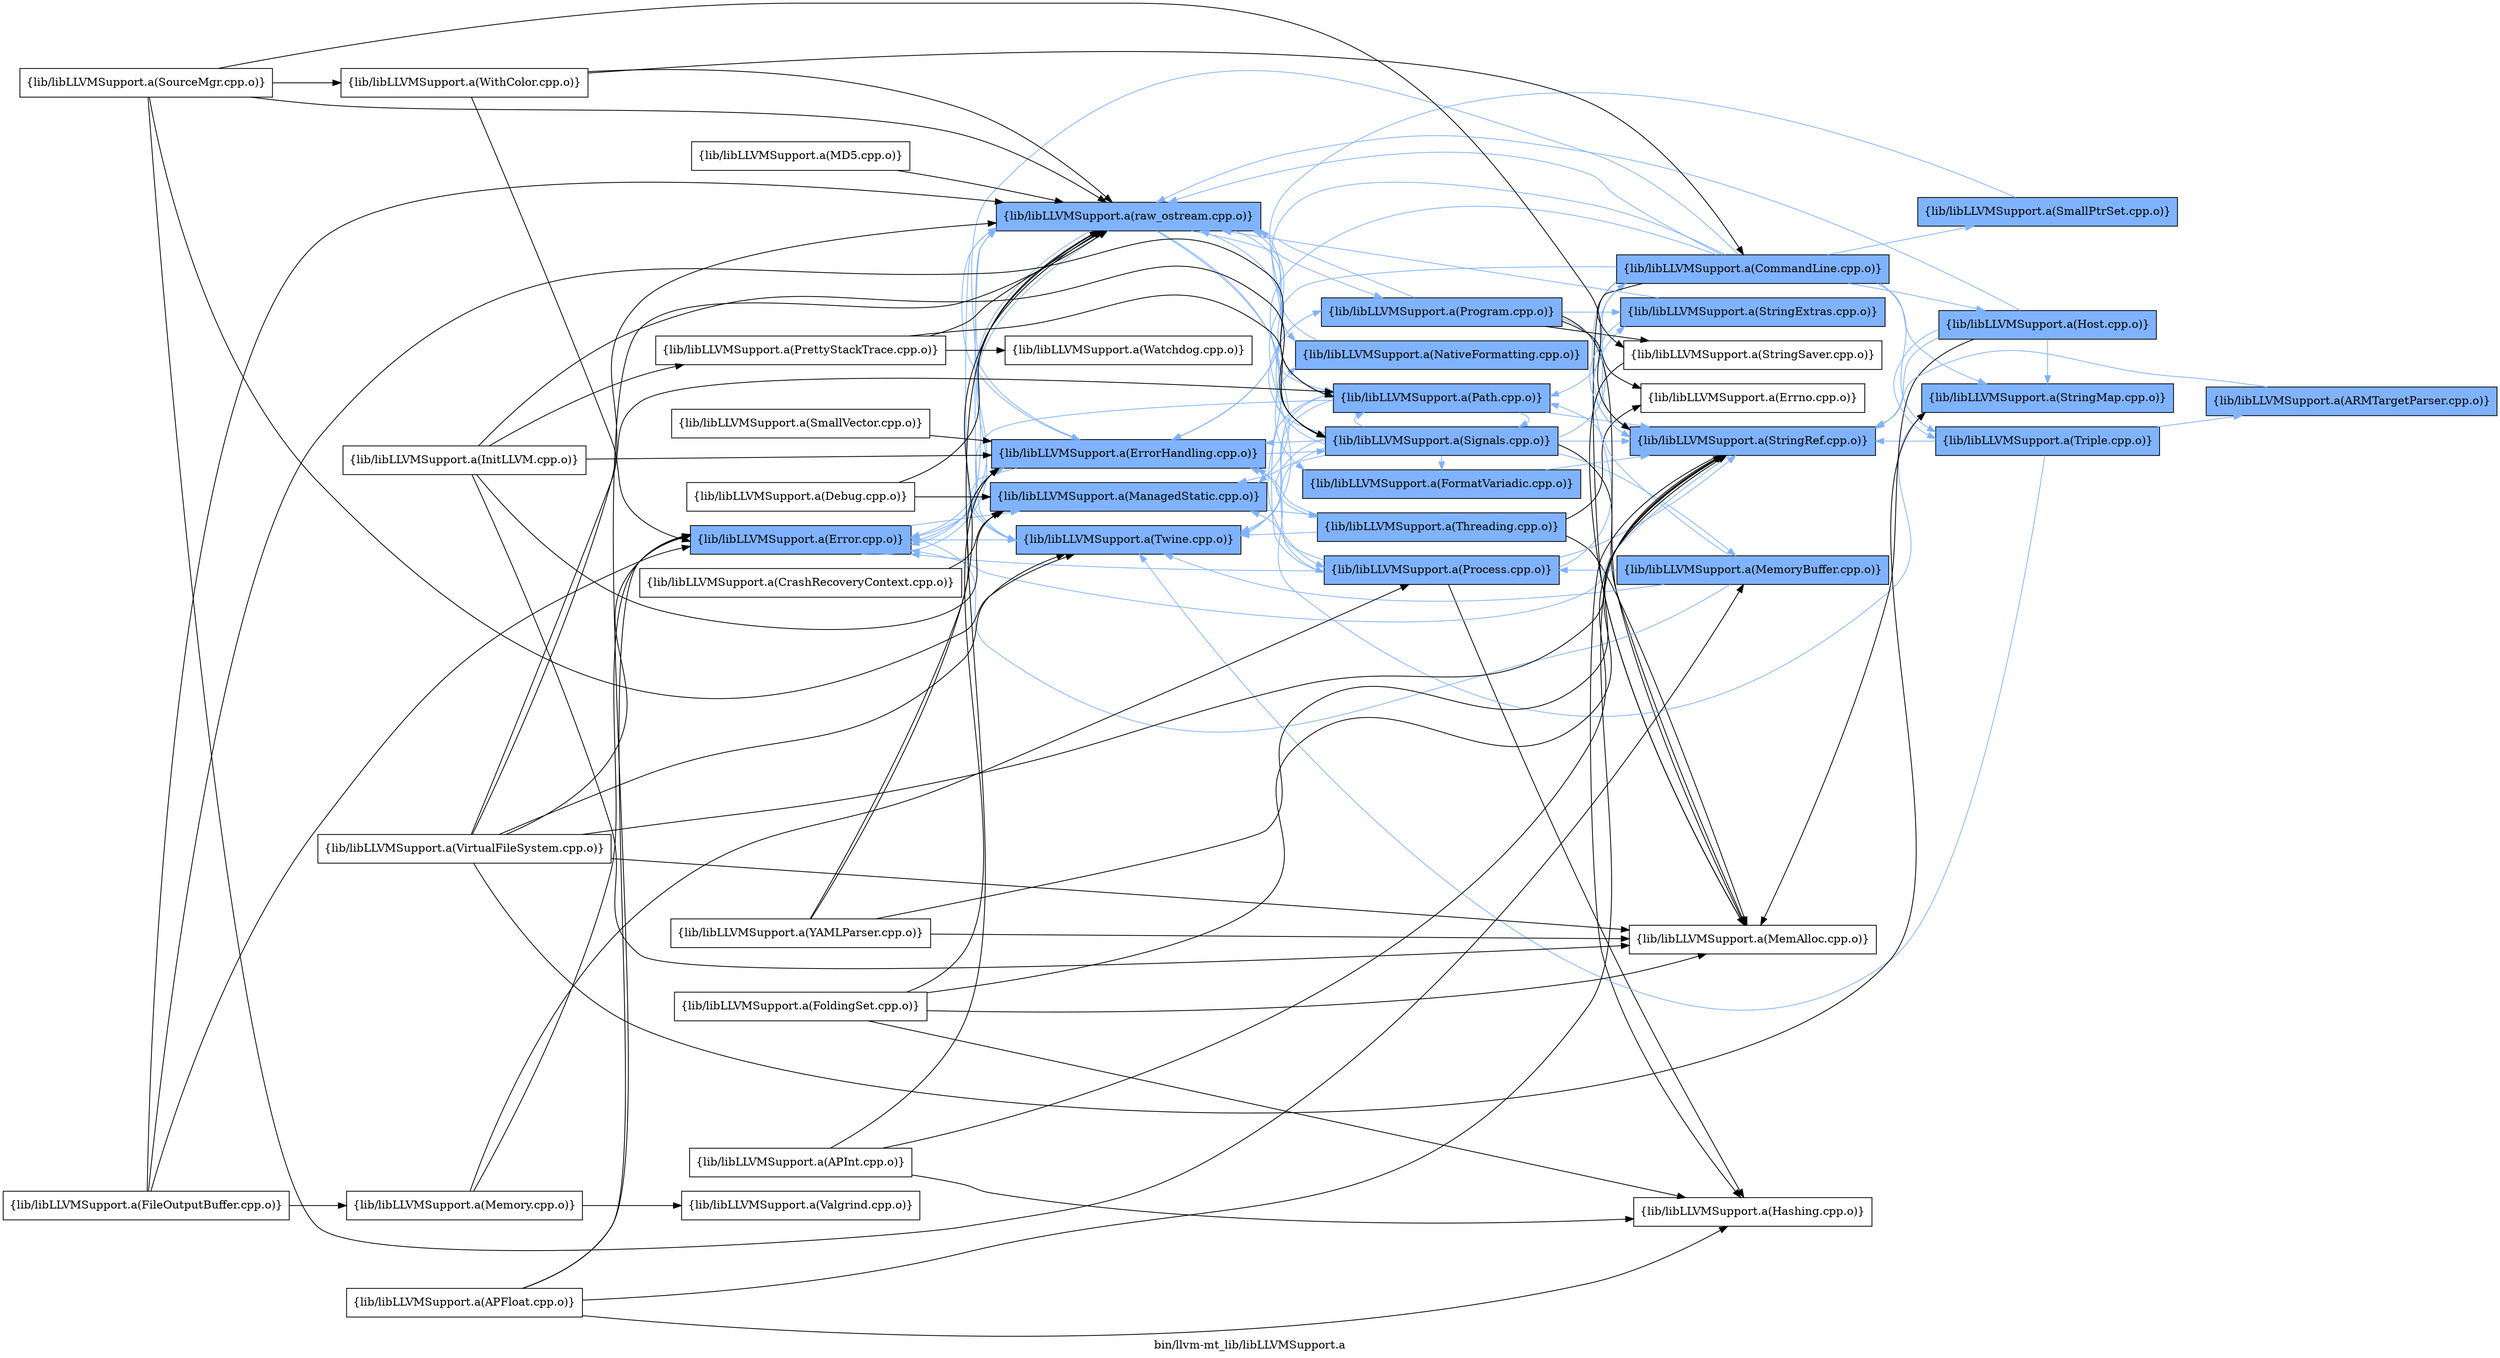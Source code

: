 digraph "bin/llvm-mt_lib/libLLVMSupport.a" {
	label="bin/llvm-mt_lib/libLLVMSupport.a";
	rankdir=LR;
	{ rank=same; Node0x559df6e4b478;  }
	{ rank=same; Node0x559df6e4d5e8; Node0x559df6e4cf08; Node0x559df6e4ba18; Node0x559df6e4bbf8;  }
	{ rank=same; Node0x559df6e4c698; Node0x559df6e4b6a8; Node0x559df6e4c8c8; Node0x559df6e4d548; Node0x559df6e4bdd8; Node0x559df6e4d598; Node0x559df6e4bba8;  }
	{ rank=same; Node0x559df6e4c918; Node0x559df6e4d6d8; Node0x559df6e4b608; Node0x559df6e4b3d8; Node0x559df6e4c968; Node0x559df6e4d2c8; Node0x559df6e4b518; Node0x559df6e4d4f8;  }
	{ rank=same; Node0x559df6e4c828; Node0x559df6e4ceb8; Node0x559df6e4b248; Node0x559df6e4b798;  }
	{ rank=same; Node0x559df6e4b478;  }
	{ rank=same; Node0x559df6e4d5e8; Node0x559df6e4cf08; Node0x559df6e4ba18; Node0x559df6e4bbf8;  }
	{ rank=same; Node0x559df6e4c698; Node0x559df6e4b6a8; Node0x559df6e4c8c8; Node0x559df6e4d548; Node0x559df6e4bdd8; Node0x559df6e4d598; Node0x559df6e4bba8;  }
	{ rank=same; Node0x559df6e4c918; Node0x559df6e4d6d8; Node0x559df6e4b608; Node0x559df6e4b3d8; Node0x559df6e4c968; Node0x559df6e4d2c8; Node0x559df6e4b518; Node0x559df6e4d4f8;  }
	{ rank=same; Node0x559df6e4c828; Node0x559df6e4ceb8; Node0x559df6e4b248; Node0x559df6e4b798;  }

	Node0x559df6e4b478 [shape=record,shape=box,group=1,style=filled,fillcolor="0.600000 0.5 1",label="{lib/libLLVMSupport.a(Error.cpp.o)}"];
	Node0x559df6e4b478 -> Node0x559df6e4d5e8[color="0.600000 0.5 1"];
	Node0x559df6e4b478 -> Node0x559df6e4cf08[color="0.600000 0.5 1"];
	Node0x559df6e4b478 -> Node0x559df6e4ba18[color="0.600000 0.5 1"];
	Node0x559df6e4b478 -> Node0x559df6e4bbf8[color="0.600000 0.5 1"];
	Node0x559df6e4c738 [shape=record,shape=box,group=0,label="{lib/libLLVMSupport.a(FileOutputBuffer.cpp.o)}"];
	Node0x559df6e4c738 -> Node0x559df6e4b478;
	Node0x559df6e4c738 -> Node0x559df6e4bbf8;
	Node0x559df6e4c738 -> Node0x559df6e4c148;
	Node0x559df6e4c738 -> Node0x559df6e4bdd8;
	Node0x559df6e4c7d8 [shape=record,shape=box,group=0,label="{lib/libLLVMSupport.a(InitLLVM.cpp.o)}"];
	Node0x559df6e4c7d8 -> Node0x559df6e4d5e8;
	Node0x559df6e4c7d8 -> Node0x559df6e4cf08;
	Node0x559df6e4c7d8 -> Node0x559df6e4d6d8;
	Node0x559df6e4c7d8 -> Node0x559df6e4cfa8;
	Node0x559df6e4c7d8 -> Node0x559df6e4c698;
	Node0x559df6e4d6d8 [shape=record,shape=box,group=0,label="{lib/libLLVMSupport.a(MemAlloc.cpp.o)}"];
	Node0x559df6e4b608 [shape=record,shape=box,group=1,style=filled,fillcolor="0.600000 0.5 1",label="{lib/libLLVMSupport.a(MemoryBuffer.cpp.o)}"];
	Node0x559df6e4b608 -> Node0x559df6e4b478[color="0.600000 0.5 1"];
	Node0x559df6e4b608 -> Node0x559df6e4ba18[color="0.600000 0.5 1"];
	Node0x559df6e4b608 -> Node0x559df6e4bdd8[color="0.600000 0.5 1"];
	Node0x559df6e4b608 -> Node0x559df6e4d598[color="0.600000 0.5 1"];
	Node0x559df6e4ba18 [shape=record,shape=box,group=1,style=filled,fillcolor="0.600000 0.5 1",label="{lib/libLLVMSupport.a(Twine.cpp.o)}"];
	Node0x559df6e4ba18 -> Node0x559df6e4bbf8[color="0.600000 0.5 1"];
	Node0x559df6e4d228 [shape=record,shape=box,group=0,label="{lib/libLLVMSupport.a(WithColor.cpp.o)}"];
	Node0x559df6e4d228 -> Node0x559df6e4c918;
	Node0x559df6e4d228 -> Node0x559df6e4b478;
	Node0x559df6e4d228 -> Node0x559df6e4bbf8;
	Node0x559df6e4bbf8 [shape=record,shape=box,group=1,style=filled,fillcolor="0.600000 0.5 1",label="{lib/libLLVMSupport.a(raw_ostream.cpp.o)}"];
	Node0x559df6e4bbf8 -> Node0x559df6e4b478[color="0.600000 0.5 1"];
	Node0x559df6e4bbf8 -> Node0x559df6e4d5e8[color="0.600000 0.5 1"];
	Node0x559df6e4bbf8 -> Node0x559df6e4ba18[color="0.600000 0.5 1"];
	Node0x559df6e4bbf8 -> Node0x559df6e4c8c8[color="0.600000 0.5 1"];
	Node0x559df6e4bbf8 -> Node0x559df6e4d548[color="0.600000 0.5 1"];
	Node0x559df6e4bbf8 -> Node0x559df6e4bdd8[color="0.600000 0.5 1"];
	Node0x559df6e4bbf8 -> Node0x559df6e4d598[color="0.600000 0.5 1"];
	Node0x559df6e4bbf8 -> Node0x559df6e4bba8[color="0.600000 0.5 1"];
	Node0x559df6e4ceb8 [shape=record,shape=box,group=1,style=filled,fillcolor="0.600000 0.5 1",label="{lib/libLLVMSupport.a(StringMap.cpp.o)}"];
	Node0x559df6e4ceb8 -> Node0x559df6e4d5e8[color="0.600000 0.5 1"];
	Node0x559df6e4b3d8 [shape=record,shape=box,group=1,style=filled,fillcolor="0.600000 0.5 1",label="{lib/libLLVMSupport.a(StringRef.cpp.o)}"];
	Node0x559df6e4b3d8 -> Node0x559df6e4b478[color="0.600000 0.5 1"];
	Node0x559df6e4b3d8 -> Node0x559df6e4d2c8;
	Node0x559df6e4c918 [shape=record,shape=box,group=1,style=filled,fillcolor="0.600000 0.5 1",label="{lib/libLLVMSupport.a(CommandLine.cpp.o)}"];
	Node0x559df6e4c918 -> Node0x559df6e4b478[color="0.600000 0.5 1"];
	Node0x559df6e4c918 -> Node0x559df6e4d5e8[color="0.600000 0.5 1"];
	Node0x559df6e4c918 -> Node0x559df6e4cf08[color="0.600000 0.5 1"];
	Node0x559df6e4c918 -> Node0x559df6e4d6d8;
	Node0x559df6e4c918 -> Node0x559df6e4c828[color="0.600000 0.5 1"];
	Node0x559df6e4c918 -> Node0x559df6e4ceb8[color="0.600000 0.5 1"];
	Node0x559df6e4c918 -> Node0x559df6e4d4f8;
	Node0x559df6e4c918 -> Node0x559df6e4b3d8[color="0.600000 0.5 1"];
	Node0x559df6e4c918 -> Node0x559df6e4b248[color="0.600000 0.5 1"];
	Node0x559df6e4c918 -> Node0x559df6e4ba18[color="0.600000 0.5 1"];
	Node0x559df6e4c918 -> Node0x559df6e4bbf8[color="0.600000 0.5 1"];
	Node0x559df6e4c918 -> Node0x559df6e4b798[color="0.600000 0.5 1"];
	Node0x559df6e4c918 -> Node0x559df6e4bdd8[color="0.600000 0.5 1"];
	Node0x559df6e4d5e8 [shape=record,shape=box,group=1,style=filled,fillcolor="0.600000 0.5 1",label="{lib/libLLVMSupport.a(ErrorHandling.cpp.o)}"];
	Node0x559df6e4d5e8 -> Node0x559df6e4ba18[color="0.600000 0.5 1"];
	Node0x559df6e4d5e8 -> Node0x559df6e4bbf8[color="0.600000 0.5 1"];
	Node0x559df6e4d5e8 -> Node0x559df6e4c698[color="0.600000 0.5 1"];
	Node0x559df6e4cf08 [shape=record,shape=box,group=1,style=filled,fillcolor="0.600000 0.5 1",label="{lib/libLLVMSupport.a(ManagedStatic.cpp.o)}"];
	Node0x559df6e4cf08 -> Node0x559df6e4b6a8[color="0.600000 0.5 1"];
	Node0x559df6e4c828 [shape=record,shape=box,group=1,style=filled,fillcolor="0.600000 0.5 1",label="{lib/libLLVMSupport.a(SmallPtrSet.cpp.o)}"];
	Node0x559df6e4c828 -> Node0x559df6e4d5e8[color="0.600000 0.5 1"];
	Node0x559df6e4d4f8 [shape=record,shape=box,group=0,label="{lib/libLLVMSupport.a(StringSaver.cpp.o)}"];
	Node0x559df6e4d4f8 -> Node0x559df6e4d6d8;
	Node0x559df6e4b248 [shape=record,shape=box,group=1,style=filled,fillcolor="0.600000 0.5 1",label="{lib/libLLVMSupport.a(Triple.cpp.o)}"];
	Node0x559df6e4b248 -> Node0x559df6e4b3d8[color="0.600000 0.5 1"];
	Node0x559df6e4b248 -> Node0x559df6e4b338[color="0.600000 0.5 1"];
	Node0x559df6e4b248 -> Node0x559df6e4ba18[color="0.600000 0.5 1"];
	Node0x559df6e4b798 [shape=record,shape=box,group=1,style=filled,fillcolor="0.600000 0.5 1",label="{lib/libLLVMSupport.a(Host.cpp.o)}"];
	Node0x559df6e4b798 -> Node0x559df6e4d6d8;
	Node0x559df6e4b798 -> Node0x559df6e4ceb8[color="0.600000 0.5 1"];
	Node0x559df6e4b798 -> Node0x559df6e4b3d8[color="0.600000 0.5 1"];
	Node0x559df6e4b798 -> Node0x559df6e4b248[color="0.600000 0.5 1"];
	Node0x559df6e4b798 -> Node0x559df6e4bbf8[color="0.600000 0.5 1"];
	Node0x559df6e4bdd8 [shape=record,shape=box,group=1,style=filled,fillcolor="0.600000 0.5 1",label="{lib/libLLVMSupport.a(Path.cpp.o)}"];
	Node0x559df6e4bdd8 -> Node0x559df6e4b478[color="0.600000 0.5 1"];
	Node0x559df6e4bdd8 -> Node0x559df6e4b3d8[color="0.600000 0.5 1"];
	Node0x559df6e4bdd8 -> Node0x559df6e4ba18[color="0.600000 0.5 1"];
	Node0x559df6e4bdd8 -> Node0x559df6e4d598[color="0.600000 0.5 1"];
	Node0x559df6e4bdd8 -> Node0x559df6e4c698[color="0.600000 0.5 1"];
	Node0x559df6e4c698 [shape=record,shape=box,group=1,style=filled,fillcolor="0.600000 0.5 1",label="{lib/libLLVMSupport.a(Signals.cpp.o)}"];
	Node0x559df6e4c698 -> Node0x559df6e4c918[color="0.600000 0.5 1"];
	Node0x559df6e4c698 -> Node0x559df6e4d5e8[color="0.600000 0.5 1"];
	Node0x559df6e4c698 -> Node0x559df6e4cf08[color="0.600000 0.5 1"];
	Node0x559df6e4c698 -> Node0x559df6e4d6d8;
	Node0x559df6e4c698 -> Node0x559df6e4b608[color="0.600000 0.5 1"];
	Node0x559df6e4c698 -> Node0x559df6e4b3d8[color="0.600000 0.5 1"];
	Node0x559df6e4c698 -> Node0x559df6e4ba18[color="0.600000 0.5 1"];
	Node0x559df6e4c698 -> Node0x559df6e4bbf8[color="0.600000 0.5 1"];
	Node0x559df6e4c698 -> Node0x559df6e4c8c8[color="0.600000 0.5 1"];
	Node0x559df6e4c698 -> Node0x559df6e4d548[color="0.600000 0.5 1"];
	Node0x559df6e4c698 -> Node0x559df6e4bdd8[color="0.600000 0.5 1"];
	Node0x559df6e4c698 -> Node0x559df6e4bba8[color="0.600000 0.5 1"];
	Node0x559df6e4c698 -> Node0x559df6e4b6a8[color="0.600000 0.5 1"];
	Node0x559df6e4ce18 [shape=record,shape=box,group=0,label="{lib/libLLVMSupport.a(Debug.cpp.o)}"];
	Node0x559df6e4ce18 -> Node0x559df6e4cf08;
	Node0x559df6e4ce18 -> Node0x559df6e4bbf8;
	Node0x559df6e4c148 [shape=record,shape=box,group=0,label="{lib/libLLVMSupport.a(Memory.cpp.o)}"];
	Node0x559df6e4c148 -> Node0x559df6e4b478;
	Node0x559df6e4c148 -> Node0x559df6e4d598;
	Node0x559df6e4c148 -> Node0x559df6e4c4b8;
	Node0x559df6e4cfa8 [shape=record,shape=box,group=0,label="{lib/libLLVMSupport.a(PrettyStackTrace.cpp.o)}"];
	Node0x559df6e4cfa8 -> Node0x559df6e4bbf8;
	Node0x559df6e4cfa8 -> Node0x559df6e4c698;
	Node0x559df6e4cfa8 -> Node0x559df6e4c058;
	Node0x559df6e4b6a8 [shape=record,shape=box,group=1,style=filled,fillcolor="0.600000 0.5 1",label="{lib/libLLVMSupport.a(Threading.cpp.o)}"];
	Node0x559df6e4b6a8 -> Node0x559df6e4d5e8[color="0.600000 0.5 1"];
	Node0x559df6e4b6a8 -> Node0x559df6e4d6d8;
	Node0x559df6e4b6a8 -> Node0x559df6e4ba18[color="0.600000 0.5 1"];
	Node0x559df6e4b6a8 -> Node0x559df6e4c968;
	Node0x559df6e4d598 [shape=record,shape=box,group=1,style=filled,fillcolor="0.600000 0.5 1",label="{lib/libLLVMSupport.a(Process.cpp.o)}"];
	Node0x559df6e4d598 -> Node0x559df6e4b478[color="0.600000 0.5 1"];
	Node0x559df6e4d598 -> Node0x559df6e4cf08[color="0.600000 0.5 1"];
	Node0x559df6e4d598 -> Node0x559df6e4b3d8[color="0.600000 0.5 1"];
	Node0x559df6e4d598 -> Node0x559df6e4d2c8;
	Node0x559df6e4d598 -> Node0x559df6e4bdd8[color="0.600000 0.5 1"];
	Node0x559df6e4d598 -> Node0x559df6e4b518[color="0.600000 0.5 1"];
	Node0x559df6e4c058 [shape=record,shape=box,group=0,label="{lib/libLLVMSupport.a(Watchdog.cpp.o)}"];
	Node0x559df6e4c6e8 [shape=record,shape=box,group=0,label="{lib/libLLVMSupport.a(SmallVector.cpp.o)}"];
	Node0x559df6e4c6e8 -> Node0x559df6e4d5e8;
	Node0x559df6e4d2c8 [shape=record,shape=box,group=0,label="{lib/libLLVMSupport.a(Hashing.cpp.o)}"];
	Node0x559df6e4bc48 [shape=record,shape=box,group=0,label="{lib/libLLVMSupport.a(APFloat.cpp.o)}"];
	Node0x559df6e4bc48 -> Node0x559df6e4b478;
	Node0x559df6e4bc48 -> Node0x559df6e4b3d8;
	Node0x559df6e4bc48 -> Node0x559df6e4d2c8;
	Node0x559df6e4bc48 -> Node0x559df6e4bbf8;
	Node0x559df6e4c3c8 [shape=record,shape=box,group=0,label="{lib/libLLVMSupport.a(APInt.cpp.o)}"];
	Node0x559df6e4c3c8 -> Node0x559df6e4b3d8;
	Node0x559df6e4c3c8 -> Node0x559df6e4d2c8;
	Node0x559df6e4c3c8 -> Node0x559df6e4bbf8;
	Node0x559df6e4cb48 [shape=record,shape=box,group=0,label="{lib/libLLVMSupport.a(FoldingSet.cpp.o)}"];
	Node0x559df6e4cb48 -> Node0x559df6e4d5e8;
	Node0x559df6e4cb48 -> Node0x559df6e4d6d8;
	Node0x559df6e4cb48 -> Node0x559df6e4b3d8;
	Node0x559df6e4cb48 -> Node0x559df6e4d2c8;
	Node0x559df6e4b338 [shape=record,shape=box,group=1,style=filled,fillcolor="0.600000 0.5 1",label="{lib/libLLVMSupport.a(ARMTargetParser.cpp.o)}"];
	Node0x559df6e4b338 -> Node0x559df6e4b3d8[color="0.600000 0.5 1"];
	Node0x559df6e4cc38 [shape=record,shape=box,group=0,label="{lib/libLLVMSupport.a(VirtualFileSystem.cpp.o)}"];
	Node0x559df6e4cc38 -> Node0x559df6e4b478;
	Node0x559df6e4cc38 -> Node0x559df6e4d6d8;
	Node0x559df6e4cc38 -> Node0x559df6e4ceb8;
	Node0x559df6e4cc38 -> Node0x559df6e4b3d8;
	Node0x559df6e4cc38 -> Node0x559df6e4ba18;
	Node0x559df6e4cc38 -> Node0x559df6e4bbf8;
	Node0x559df6e4cc38 -> Node0x559df6e4bdd8;
	Node0x559df6e4d458 [shape=record,shape=box,group=0,label="{lib/libLLVMSupport.a(SourceMgr.cpp.o)}"];
	Node0x559df6e4d458 -> Node0x559df6e4b608;
	Node0x559df6e4d458 -> Node0x559df6e4b3d8;
	Node0x559df6e4d458 -> Node0x559df6e4ba18;
	Node0x559df6e4d458 -> Node0x559df6e4d228;
	Node0x559df6e4d458 -> Node0x559df6e4bbf8;
	Node0x559df6e4b2e8 [shape=record,shape=box,group=0,label="{lib/libLLVMSupport.a(YAMLParser.cpp.o)}"];
	Node0x559df6e4b2e8 -> Node0x559df6e4d5e8;
	Node0x559df6e4b2e8 -> Node0x559df6e4d6d8;
	Node0x559df6e4b2e8 -> Node0x559df6e4b3d8;
	Node0x559df6e4b2e8 -> Node0x559df6e4bbf8;
	Node0x559df6e4c8c8 [shape=record,shape=box,group=1,style=filled,fillcolor="0.600000 0.5 1",label="{lib/libLLVMSupport.a(NativeFormatting.cpp.o)}"];
	Node0x559df6e4c8c8 -> Node0x559df6e4bbf8[color="0.600000 0.5 1"];
	Node0x559df6e4d548 [shape=record,shape=box,group=1,style=filled,fillcolor="0.600000 0.5 1",label="{lib/libLLVMSupport.a(FormatVariadic.cpp.o)}"];
	Node0x559df6e4d548 -> Node0x559df6e4b3d8[color="0.600000 0.5 1"];
	Node0x559df6e4bba8 [shape=record,shape=box,group=1,style=filled,fillcolor="0.600000 0.5 1",label="{lib/libLLVMSupport.a(Program.cpp.o)}"];
	Node0x559df6e4bba8 -> Node0x559df6e4d6d8;
	Node0x559df6e4bba8 -> Node0x559df6e4d4f8;
	Node0x559df6e4bba8 -> Node0x559df6e4b3d8[color="0.600000 0.5 1"];
	Node0x559df6e4bba8 -> Node0x559df6e4bbf8[color="0.600000 0.5 1"];
	Node0x559df6e4bba8 -> Node0x559df6e4bdd8[color="0.600000 0.5 1"];
	Node0x559df6e4bba8 -> Node0x559df6e4b518[color="0.600000 0.5 1"];
	Node0x559df6e4bba8 -> Node0x559df6e4c968;
	Node0x559df6e4c4b8 [shape=record,shape=box,group=0,label="{lib/libLLVMSupport.a(Valgrind.cpp.o)}"];
	Node0x559df6e4c5f8 [shape=record,shape=box,group=0,label="{lib/libLLVMSupport.a(MD5.cpp.o)}"];
	Node0x559df6e4c5f8 -> Node0x559df6e4bbf8;
	Node0x559df6e4b518 [shape=record,shape=box,group=1,style=filled,fillcolor="0.600000 0.5 1",label="{lib/libLLVMSupport.a(StringExtras.cpp.o)}"];
	Node0x559df6e4b518 -> Node0x559df6e4b3d8[color="0.600000 0.5 1"];
	Node0x559df6e4b518 -> Node0x559df6e4bbf8[color="0.600000 0.5 1"];
	Node0x559df6e4b6f8 [shape=record,shape=box,group=0,label="{lib/libLLVMSupport.a(CrashRecoveryContext.cpp.o)}"];
	Node0x559df6e4b6f8 -> Node0x559df6e4cf08;
	Node0x559df6e4c968 [shape=record,shape=box,group=0,label="{lib/libLLVMSupport.a(Errno.cpp.o)}"];
}
